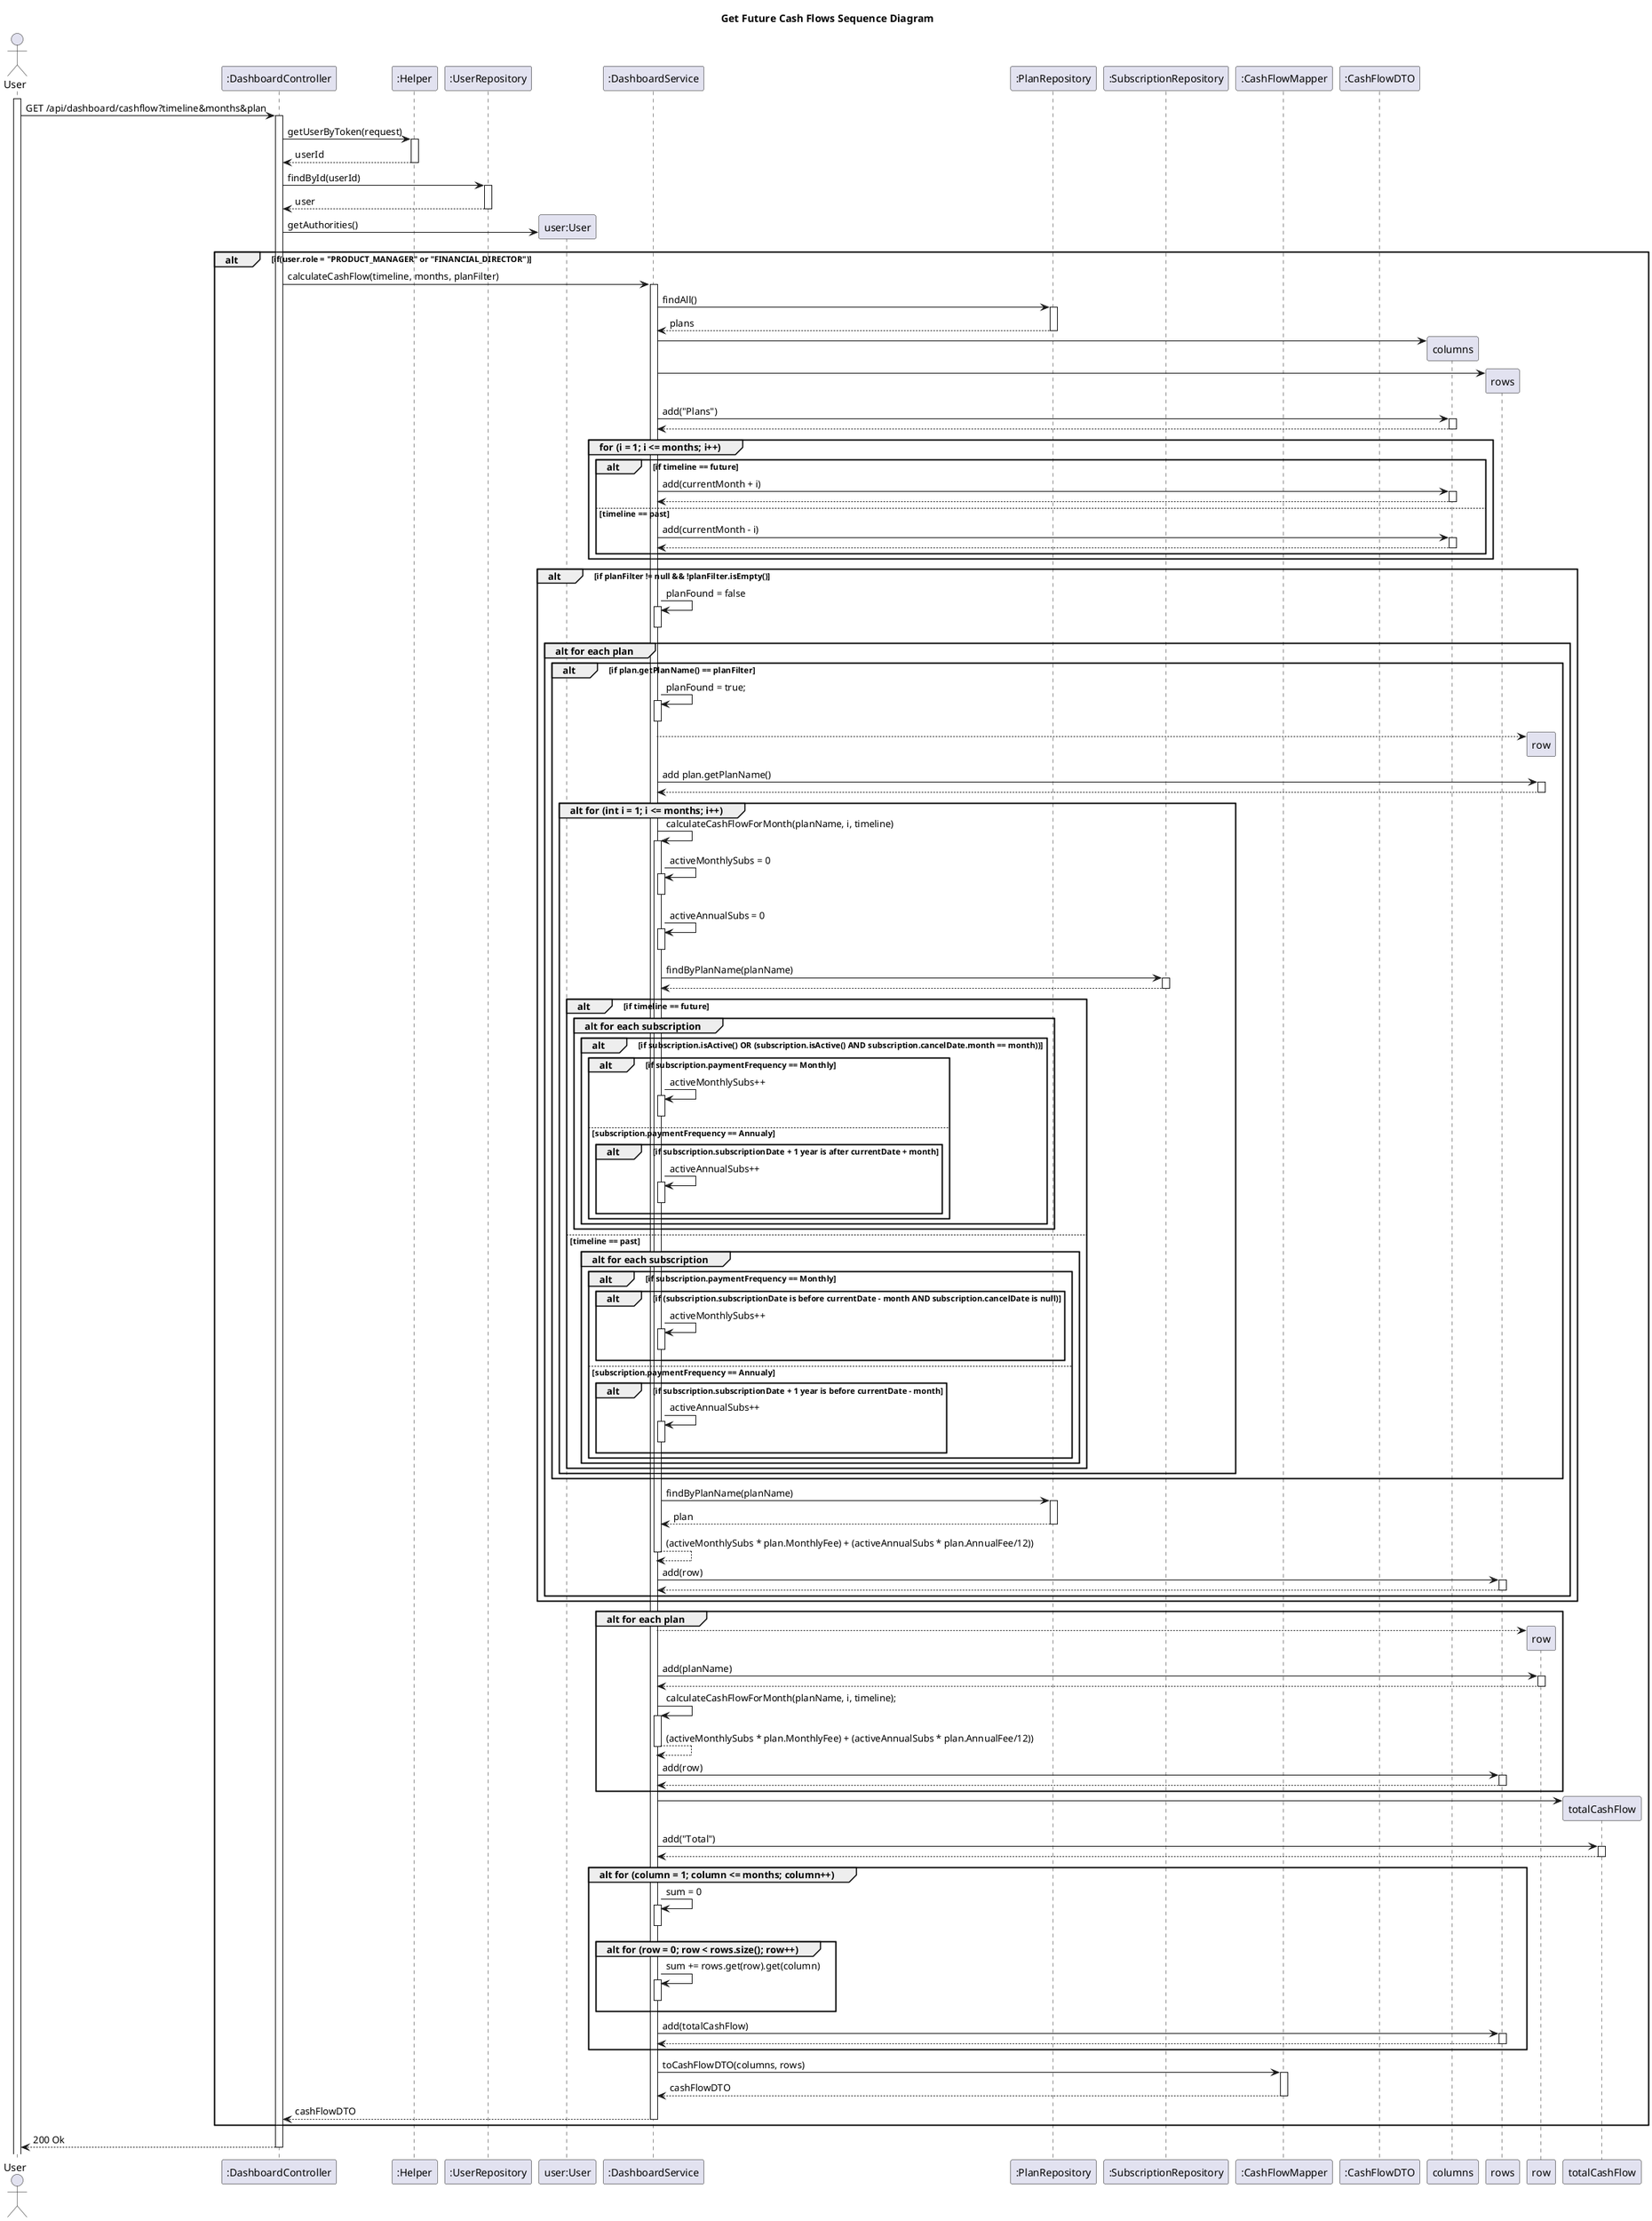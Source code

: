 @startuml
'https://plantuml.com/sequence-diagram

title Get Future Cash Flows Sequence Diagram

autoactivate on

actor "User" as User
participant ":DashboardController" as Ctrl
participant ":Helper" as Helper
participant ":UserRepository" as userRepo
participant "user:User" as user
participant ":DashboardService" as Svc
participant ":PlanRepository" as planRepo
participant ":SubscriptionRepository" as subRepo
participant ":CashFlowMapper" as mapper
participant ":CashFlowDTO" as dto

activate User



User -> Ctrl: GET /api/dashboard/cashflow?timeline&months&plan
Ctrl -> Helper: getUserByToken(request)
Helper --> Ctrl: userId
Ctrl -> userRepo: findById(userId)
userRepo --> Ctrl: user
Ctrl -> user**: getAuthorities()

alt if(user.role = "PRODUCT_MANAGER" or "FINANCIAL_DIRECTOR")
    Ctrl -> Svc: calculateCashFlow(timeline, months, planFilter)
    Svc -> planRepo: findAll()
    planRepo --> Svc: plans
    Svc -> columns**
    Svc -> rows**
    Svc -> columns: add("Plans")
    columns --> Svc
    deactivate columns
    group for (i = 1; i <= months; i++)
        alt if timeline == future
                Svc -> columns: add(currentMonth + i)
                columns --> Svc
            else timeline == past
                Svc -> columns: add(currentMonth - i)
                columns --> Svc
        end if
    end

    alt if planFilter != null && !planFilter.isEmpty()
        Svc -> Svc: planFound = false
        deactivate
        group alt for each plan
            alt if plan.getPlanName() == planFilter
            Svc -> Svc: planFound = true;
            deactivate
            Svc --> row**
            Svc -> row: add plan.getPlanName()
            row --> Svc
            group alt for (int i = 1; i <= months; i++)
                Svc -> Svc: calculateCashFlowForMonth(planName, i, timeline)

                Svc -> Svc: activeMonthlySubs = 0
                deactivate
                Svc -> Svc: activeAnnualSubs = 0
                deactivate

                Svc -> subRepo: findByPlanName(planName)
                subRepo --> Svc

                alt if timeline == future
                    group alt for each subscription
                        alt if subscription.isActive() OR (subscription.isActive() AND subscription.cancelDate.month == month))
                            alt if subscription.paymentFrequency == Monthly
                                Svc -> Svc: activeMonthlySubs++
                                deactivate
                            else subscription.paymentFrequency == Annualy
                                alt if subscription.subscriptionDate + 1 year is after currentDate + month
                                    Svc -> Svc: activeAnnualSubs++
                                    deactivate
                                end if
                            end if
                        end if
                    end alt
                else timeline == past
                    group alt for each subscription
                            alt if subscription.paymentFrequency == Monthly
                                alt if (subscription.subscriptionDate is before currentDate - month AND subscription.cancelDate is null)
                                    Svc -> Svc: activeMonthlySubs++
                                    deactivate
                                end if
                            else subscription.paymentFrequency == Annualy
                                alt if subscription.subscriptionDate + 1 year is before currentDate - month
                                    Svc -> Svc: activeAnnualSubs++
                                    deactivate
                                end if
                            end if
                    end alt
                end if

            end alt
            end if

            Svc -> planRepo: findByPlanName(planName)
            planRepo --> Svc: plan

            Svc --> Svc: (activeMonthlySubs * plan.MonthlyFee) + (activeAnnualSubs * plan.AnnualFee/12))

            Svc -> rows: add(row)
            rows --> Svc
        end
    end if

    group alt for each plan
        Svc --> row**
        Svc -> row: add(planName)
        row --> Svc

        Svc -> Svc: calculateCashFlowForMonth(planName, i, timeline);
        Svc --> Svc: (activeMonthlySubs * plan.MonthlyFee) + (activeAnnualSubs * plan.AnnualFee/12))
        Svc -> rows: add(row)
        rows --> Svc
    end alt

    Svc -> totalCashFlow**
    Svc -> totalCashFlow: add("Total")
    totalCashFlow --> Svc
    group alt for (column = 1; column <= months; column++)
    Svc -> Svc: sum = 0
    deactivate
    group alt for (row = 0; row < rows.size(); row++)
    Svc -> Svc: sum += rows.get(row).get(column)
    deactivate
    end alt
    Svc -> rows: add(totalCashFlow)
    rows --> Svc
    end alt

    Svc -> mapper: toCashFlowDTO(columns, rows)
    mapper --> Svc: cashFlowDTO
    Svc --> Ctrl: cashFlowDTO
end
Ctrl --> User: 200 Ok


@enduml